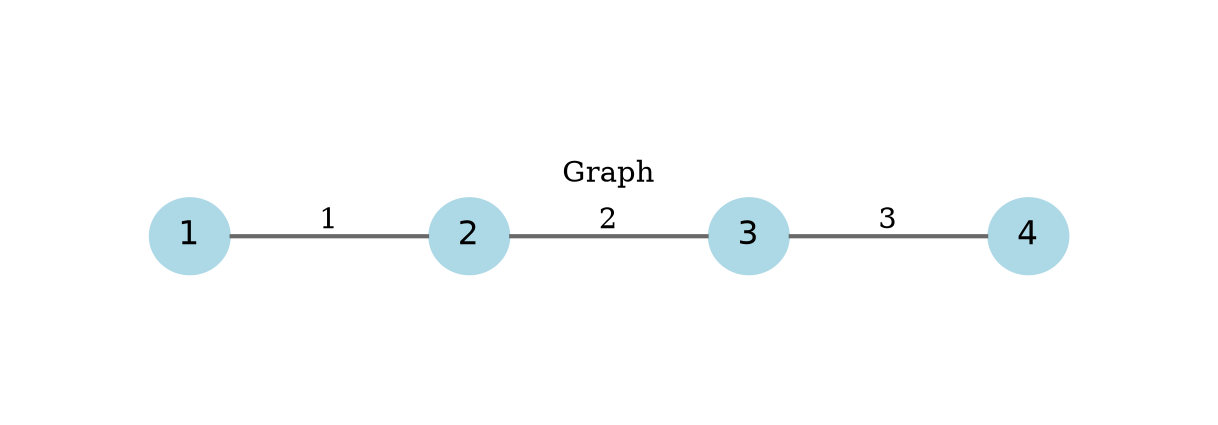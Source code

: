 graph G {
    graph [pad="0.5", nodesep="0.8", ranksep="1.2", margin=0.5];
    node [shape=ellipse, style=filled, color=lightblue, fontname="Helvetica", fontsize=16, width=0.5, height=0.5];
    edge [color=dimgray, penwidth=2.0, arrowhead=open];
    rankdir=LR;
    label="Graph";
    labelloc=top;
    1 -- 2 [label="1"];
    2 -- 3 [label="2"];
    3 -- 4 [label="3"];
}
